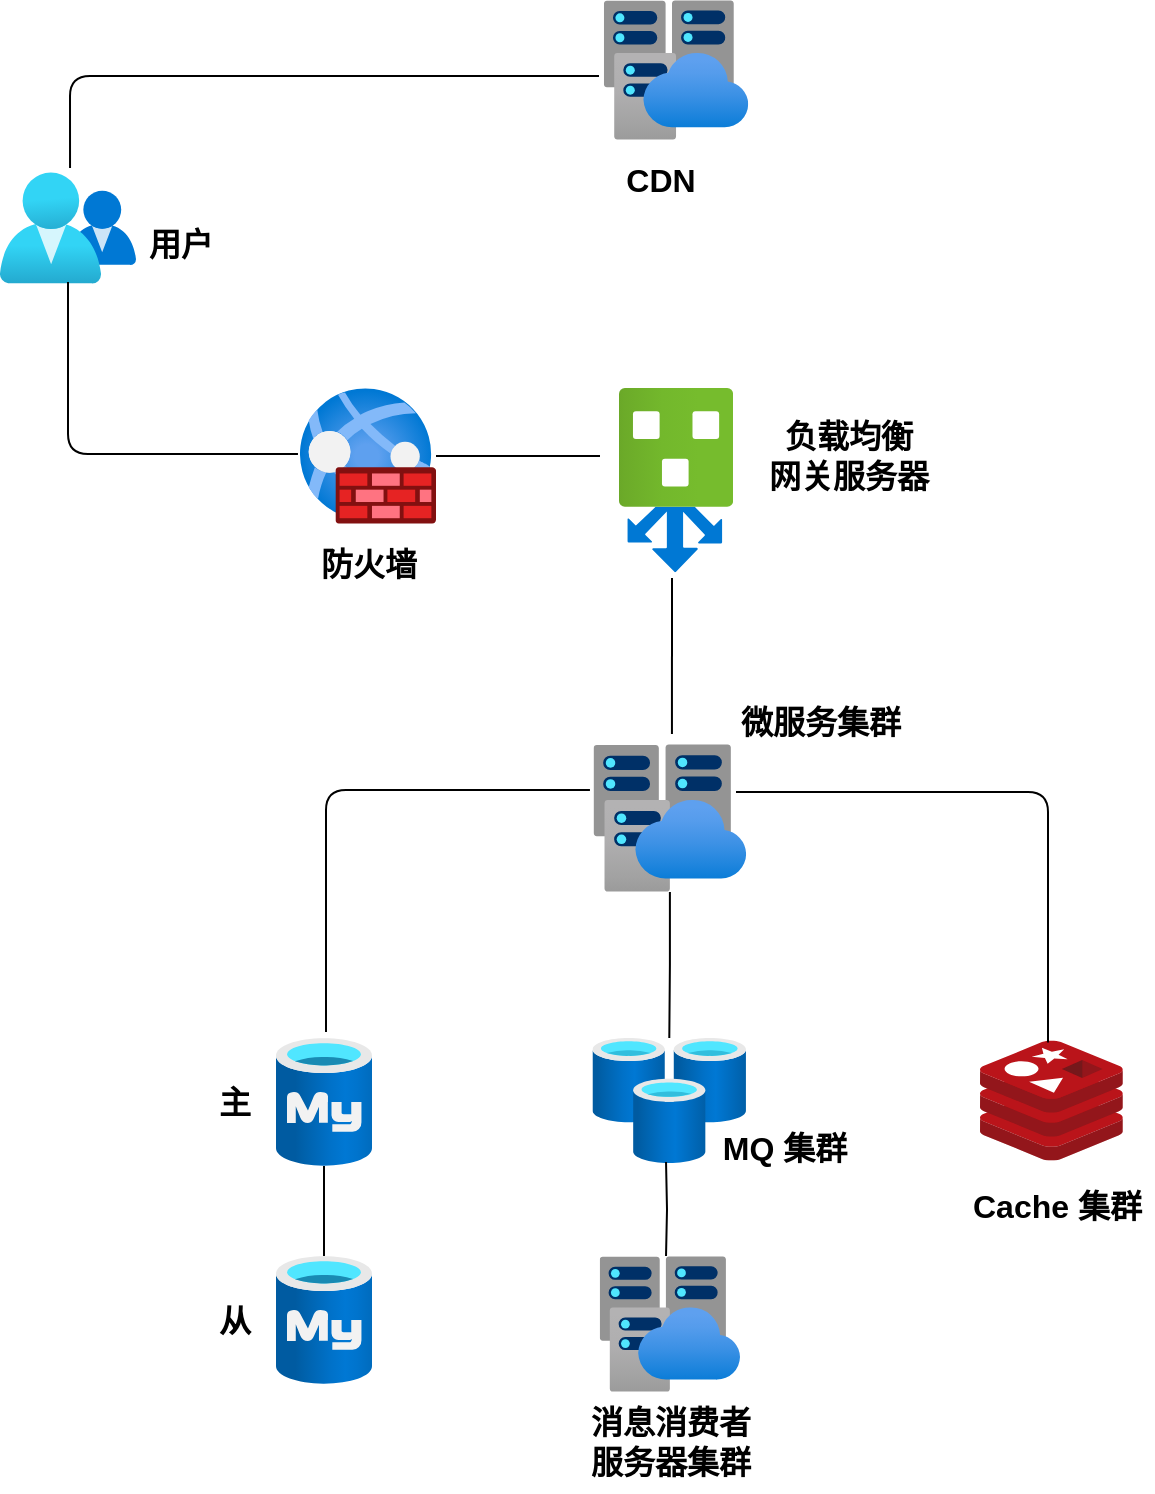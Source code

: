 <mxfile version="14.2.9" type="github">
  <diagram id="kcfmbpfTHpmaVw5CD32C" name="第 1 页">
    <mxGraphModel dx="740" dy="490" grid="1" gridSize="10" guides="1" tooltips="1" connect="1" arrows="1" fold="1" page="1" pageScale="1" pageWidth="827" pageHeight="1169" math="0" shadow="0">
      <root>
        <mxCell id="0" />
        <mxCell id="1" parent="0" />
        <mxCell id="aOjKXOojJ6osxoidm33I-28" value="" style="edgeStyle=orthogonalEdgeStyle;rounded=0;orthogonalLoop=1;jettySize=auto;html=1;fontSize=16;endArrow=none;endFill=0;" edge="1" parent="1" source="aOjKXOojJ6osxoidm33I-1" target="aOjKXOojJ6osxoidm33I-27">
          <mxGeometry relative="1" as="geometry" />
        </mxCell>
        <mxCell id="aOjKXOojJ6osxoidm33I-1" value="" style="aspect=fixed;html=1;points=[];align=center;image;fontSize=12;image=img/lib/azure2/databases/Azure_Database_MySQL_Server.svg;" vertex="1" parent="1">
          <mxGeometry x="198" y="533" width="48" height="64" as="geometry" />
        </mxCell>
        <mxCell id="aOjKXOojJ6osxoidm33I-4" value="" style="aspect=fixed;html=1;points=[];align=center;image;fontSize=12;image=img/lib/azure2/identity/Groups.svg;" vertex="1" parent="1">
          <mxGeometry x="60" y="100" width="68" height="56.0" as="geometry" />
        </mxCell>
        <mxCell id="aOjKXOojJ6osxoidm33I-15" value="" style="edgeStyle=orthogonalEdgeStyle;rounded=0;orthogonalLoop=1;jettySize=auto;html=1;fontSize=16;endArrow=none;endFill=0;" edge="1" parent="1" source="aOjKXOojJ6osxoidm33I-5">
          <mxGeometry relative="1" as="geometry">
            <mxPoint x="360" y="242" as="targetPoint" />
          </mxGeometry>
        </mxCell>
        <mxCell id="aOjKXOojJ6osxoidm33I-5" value="" style="aspect=fixed;html=1;points=[];align=center;image;fontSize=12;image=img/lib/azure2/networking/Web_Application_Firewall_Policies_WAF.svg;" vertex="1" parent="1">
          <mxGeometry x="210" y="208" width="68" height="68" as="geometry" />
        </mxCell>
        <mxCell id="aOjKXOojJ6osxoidm33I-6" value="" style="aspect=fixed;html=1;points=[];align=center;image;fontSize=12;image=img/lib/azure2/networking/Route_Filters.svg;direction=south;" vertex="1" parent="1">
          <mxGeometry x="369.49" y="208" width="57.07" height="92.09" as="geometry" />
        </mxCell>
        <mxCell id="aOjKXOojJ6osxoidm33I-8" value="" style="aspect=fixed;html=1;points=[];align=center;image;fontSize=12;image=img/lib/mscae/Cache_Redis_Product.svg;" vertex="1" parent="1">
          <mxGeometry x="550" y="534.25" width="71.42" height="60" as="geometry" />
        </mxCell>
        <mxCell id="aOjKXOojJ6osxoidm33I-10" value="" style="edgeStyle=elbowEdgeStyle;elbow=horizontal;endArrow=none;html=1;entryX=-0.015;entryY=0.485;entryDx=0;entryDy=0;entryPerimeter=0;exitX=0.5;exitY=0.982;exitDx=0;exitDy=0;exitPerimeter=0;endFill=0;" edge="1" parent="1" source="aOjKXOojJ6osxoidm33I-4" target="aOjKXOojJ6osxoidm33I-5">
          <mxGeometry width="50" height="50" relative="1" as="geometry">
            <mxPoint x="80" y="250" as="sourcePoint" />
            <mxPoint x="180" y="240" as="targetPoint" />
            <Array as="points">
              <mxPoint x="94" y="230" />
              <mxPoint x="180" y="190" />
              <mxPoint x="170" y="240" />
            </Array>
          </mxGeometry>
        </mxCell>
        <mxCell id="aOjKXOojJ6osxoidm33I-18" style="edgeStyle=orthogonalEdgeStyle;rounded=0;orthogonalLoop=1;jettySize=auto;html=1;entryX=0.529;entryY=0.017;entryDx=0;entryDy=0;entryPerimeter=0;fontSize=16;endArrow=none;endFill=0;" edge="1" parent="1">
          <mxGeometry relative="1" as="geometry">
            <mxPoint x="396" y="303" as="sourcePoint" />
            <mxPoint x="395.972" y="381.02" as="targetPoint" />
          </mxGeometry>
        </mxCell>
        <mxCell id="aOjKXOojJ6osxoidm33I-11" value="负载均衡&lt;br&gt;网关服务器" style="text;strokeColor=none;fillColor=none;html=1;fontSize=16;fontStyle=1;verticalAlign=middle;align=center;" vertex="1" parent="1">
          <mxGeometry x="434.12" y="222" width="100" height="40" as="geometry" />
        </mxCell>
        <mxCell id="aOjKXOojJ6osxoidm33I-16" value="" style="edgeStyle=elbowEdgeStyle;elbow=horizontal;endArrow=none;html=1;fontSize=16;entryX=0.521;entryY=-0.047;entryDx=0;entryDy=0;entryPerimeter=0;exitX=-0.074;exitY=0.483;exitDx=0;exitDy=0;exitPerimeter=0;endFill=0;" edge="1" parent="1" target="aOjKXOojJ6osxoidm33I-1">
          <mxGeometry width="50" height="50" relative="1" as="geometry">
            <mxPoint x="354.968" y="408.98" as="sourcePoint" />
            <mxPoint x="380" y="490" as="targetPoint" />
            <Array as="points">
              <mxPoint x="223" y="490" />
              <mxPoint x="175" y="470" />
            </Array>
          </mxGeometry>
        </mxCell>
        <mxCell id="aOjKXOojJ6osxoidm33I-17" value="" style="edgeStyle=elbowEdgeStyle;elbow=horizontal;endArrow=none;html=1;fontSize=16;entryX=0.476;entryY=0.017;entryDx=0;entryDy=0;entryPerimeter=0;endFill=0;" edge="1" parent="1" target="aOjKXOojJ6osxoidm33I-8">
          <mxGeometry width="50" height="50" relative="1" as="geometry">
            <mxPoint x="428" y="410" as="sourcePoint" />
            <mxPoint x="320" y="577.98" as="targetPoint" />
            <Array as="points">
              <mxPoint x="584" y="480" />
              <mxPoint x="614" y="480" />
            </Array>
          </mxGeometry>
        </mxCell>
        <mxCell id="aOjKXOojJ6osxoidm33I-19" value="CDN" style="text;strokeColor=none;fillColor=none;html=1;fontSize=16;fontStyle=1;verticalAlign=middle;align=center;" vertex="1" parent="1">
          <mxGeometry x="340" y="84" width="100" height="40" as="geometry" />
        </mxCell>
        <mxCell id="aOjKXOojJ6osxoidm33I-20" value="" style="edgeStyle=elbowEdgeStyle;elbow=horizontal;endArrow=none;html=1;entryX=-0.039;entryY=0.625;entryDx=0;entryDy=0;entryPerimeter=0;exitX=0.515;exitY=-0.036;exitDx=0;exitDy=0;exitPerimeter=0;endFill=0;" edge="1" parent="1" source="aOjKXOojJ6osxoidm33I-4">
          <mxGeometry width="50" height="50" relative="1" as="geometry">
            <mxPoint x="110" y="50" as="sourcePoint" />
            <mxPoint x="359.504" y="52" as="targetPoint" />
            <Array as="points">
              <mxPoint x="95" y="50" />
              <mxPoint x="162" y="112" />
              <mxPoint x="152" y="162" />
            </Array>
          </mxGeometry>
        </mxCell>
        <mxCell id="aOjKXOojJ6osxoidm33I-21" value="微服务集群" style="text;strokeColor=none;fillColor=none;html=1;fontSize=16;fontStyle=1;verticalAlign=middle;align=center;" vertex="1" parent="1">
          <mxGeometry x="420" y="350" width="100" height="50" as="geometry" />
        </mxCell>
        <mxCell id="aOjKXOojJ6osxoidm33I-29" value="" style="edgeStyle=orthogonalEdgeStyle;rounded=0;orthogonalLoop=1;jettySize=auto;html=1;fontSize=16;startArrow=none;startFill=0;endArrow=none;endFill=0;" edge="1" parent="1" source="aOjKXOojJ6osxoidm33I-23" target="aOjKXOojJ6osxoidm33I-26">
          <mxGeometry relative="1" as="geometry" />
        </mxCell>
        <mxCell id="aOjKXOojJ6osxoidm33I-23" value="" style="aspect=fixed;html=1;points=[];align=center;image;fontSize=12;image=img/lib/azure2/databases/Virtual_Clusters.svg;" vertex="1" parent="1">
          <mxGeometry x="356.78" y="386" width="76.31" height="74" as="geometry" />
        </mxCell>
        <mxCell id="aOjKXOojJ6osxoidm33I-24" value="" style="aspect=fixed;html=1;points=[];align=center;image;fontSize=12;image=img/lib/azure2/databases/Virtual_Clusters.svg;" vertex="1" parent="1">
          <mxGeometry x="361.93" y="14" width="72.19" height="70" as="geometry" />
        </mxCell>
        <mxCell id="aOjKXOojJ6osxoidm33I-26" value="" style="aspect=fixed;html=1;points=[];align=center;image;fontSize=12;image=img/lib/azure2/databases/Cache_Redis.svg;" vertex="1" parent="1">
          <mxGeometry x="356.17" y="533" width="76.92" height="62.5" as="geometry" />
        </mxCell>
        <mxCell id="aOjKXOojJ6osxoidm33I-27" value="" style="aspect=fixed;html=1;points=[];align=center;image;fontSize=12;image=img/lib/azure2/databases/Azure_Database_MySQL_Server.svg;" vertex="1" parent="1">
          <mxGeometry x="198" y="642" width="48" height="64" as="geometry" />
        </mxCell>
        <mxCell id="aOjKXOojJ6osxoidm33I-30" value="主" style="text;strokeColor=none;fillColor=none;html=1;fontSize=16;fontStyle=1;verticalAlign=middle;align=center;" vertex="1" parent="1">
          <mxGeometry x="156" y="542.5" width="42" height="45" as="geometry" />
        </mxCell>
        <mxCell id="aOjKXOojJ6osxoidm33I-31" value="从" style="text;strokeColor=none;fillColor=none;html=1;fontSize=16;fontStyle=1;verticalAlign=middle;align=center;" vertex="1" parent="1">
          <mxGeometry x="156" y="651.5" width="42" height="45" as="geometry" />
        </mxCell>
        <mxCell id="aOjKXOojJ6osxoidm33I-32" value="MQ 集群" style="text;strokeColor=none;fillColor=none;html=1;fontSize=16;fontStyle=1;verticalAlign=middle;align=center;" vertex="1" parent="1">
          <mxGeometry x="428" y="565" width="48" height="45" as="geometry" />
        </mxCell>
        <mxCell id="aOjKXOojJ6osxoidm33I-33" value="&amp;nbsp;Cache 集群" style="text;strokeColor=none;fillColor=none;html=1;fontSize=16;fontStyle=1;verticalAlign=middle;align=center;" vertex="1" parent="1">
          <mxGeometry x="535.09" y="597" width="101.24" height="40" as="geometry" />
        </mxCell>
        <mxCell id="aOjKXOojJ6osxoidm33I-37" value="" style="edgeStyle=orthogonalEdgeStyle;rounded=0;orthogonalLoop=1;jettySize=auto;html=1;startArrow=none;startFill=0;fontSize=16;entryX=0.479;entryY=0.992;entryDx=0;entryDy=0;entryPerimeter=0;endArrow=none;endFill=0;" edge="1" parent="1" target="aOjKXOojJ6osxoidm33I-26">
          <mxGeometry relative="1" as="geometry">
            <mxPoint x="393.015" y="642" as="sourcePoint" />
          </mxGeometry>
        </mxCell>
        <mxCell id="aOjKXOojJ6osxoidm33I-36" value="消息消费者&lt;br&gt;服务器集群" style="text;strokeColor=none;fillColor=none;html=1;fontSize=16;fontStyle=1;verticalAlign=middle;align=center;" vertex="1" parent="1">
          <mxGeometry x="330.93" y="710" width="128" height="50" as="geometry" />
        </mxCell>
        <mxCell id="aOjKXOojJ6osxoidm33I-38" value="" style="aspect=fixed;html=1;points=[];align=center;image;fontSize=12;image=img/lib/azure2/databases/Virtual_Clusters.svg;" vertex="1" parent="1">
          <mxGeometry x="359.87" y="642" width="70.13" height="68" as="geometry" />
        </mxCell>
        <mxCell id="aOjKXOojJ6osxoidm33I-40" value="防火墙" style="text;strokeColor=none;fillColor=none;html=1;fontSize=16;fontStyle=1;verticalAlign=middle;align=center;" vertex="1" parent="1">
          <mxGeometry x="194" y="276" width="100" height="40" as="geometry" />
        </mxCell>
        <mxCell id="aOjKXOojJ6osxoidm33I-41" value="用户" style="text;strokeColor=none;fillColor=none;html=1;fontSize=16;fontStyle=1;verticalAlign=middle;align=center;" vertex="1" parent="1">
          <mxGeometry x="100" y="116" width="100" height="40" as="geometry" />
        </mxCell>
      </root>
    </mxGraphModel>
  </diagram>
</mxfile>
